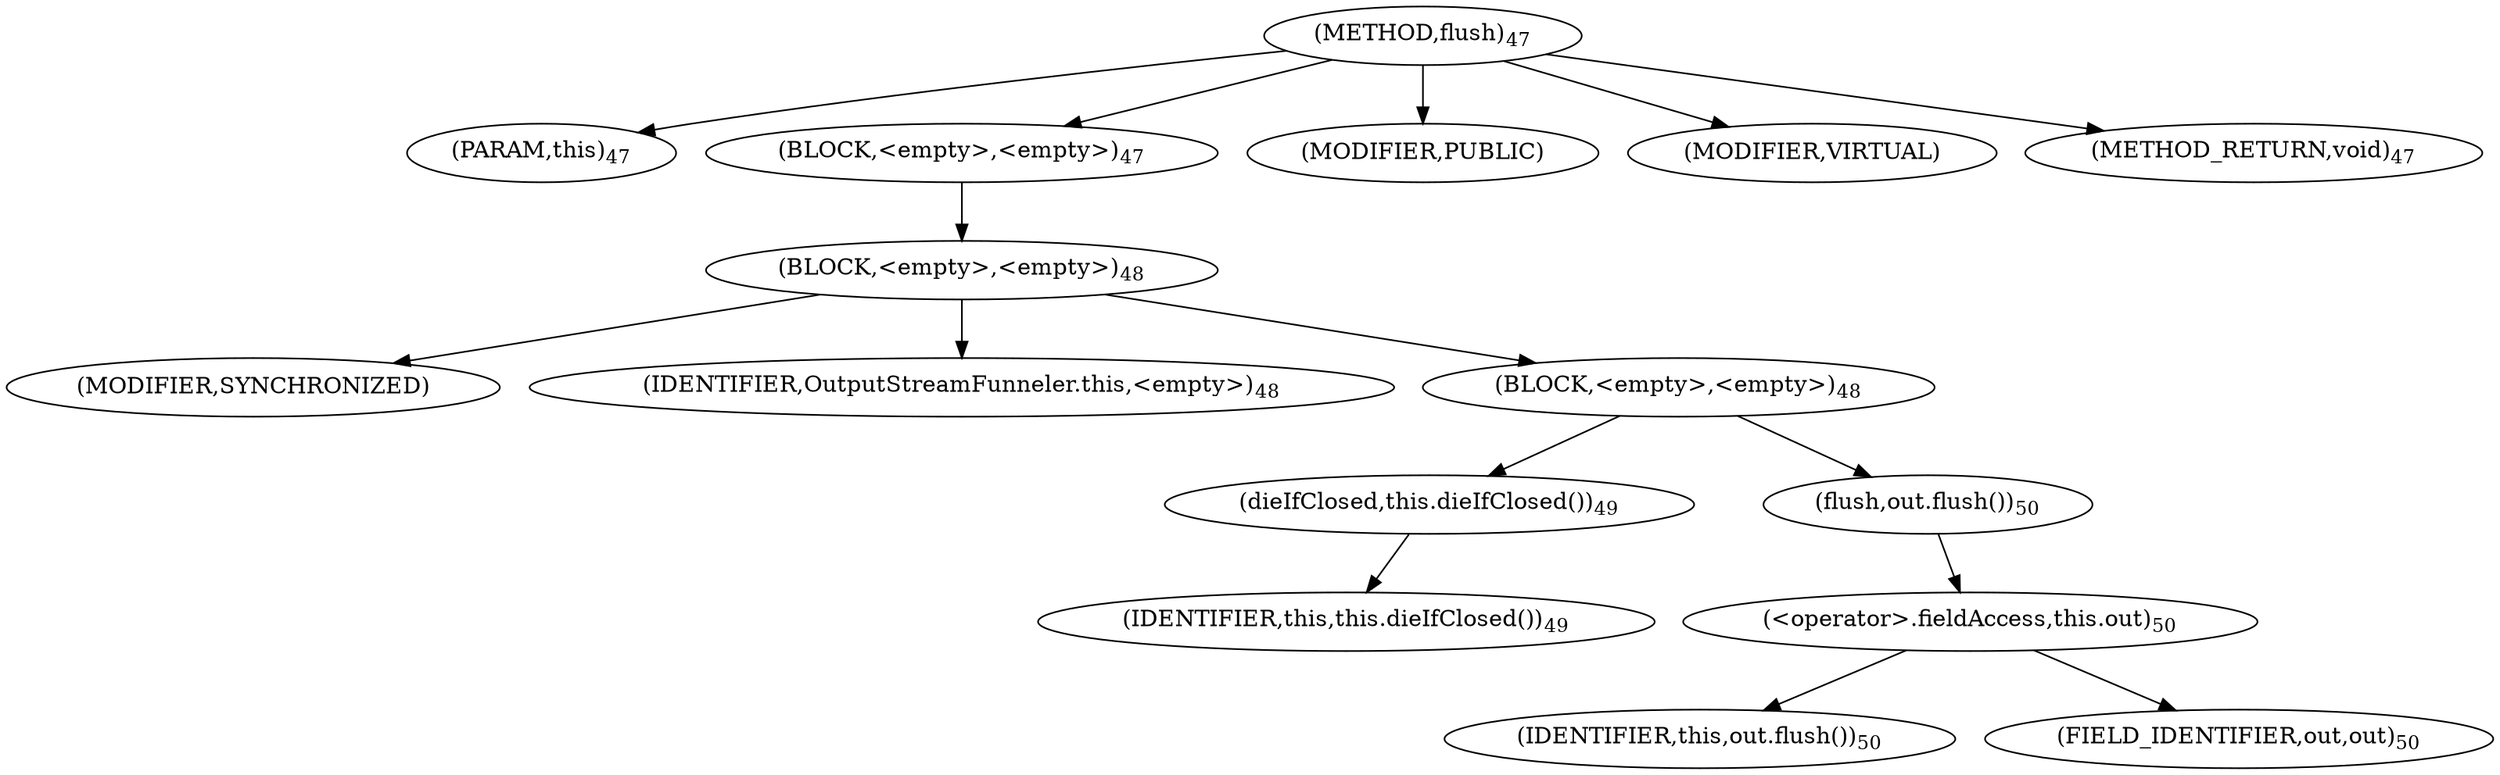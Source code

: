 digraph "flush" {  
"83" [label = <(METHOD,flush)<SUB>47</SUB>> ]
"6" [label = <(PARAM,this)<SUB>47</SUB>> ]
"84" [label = <(BLOCK,&lt;empty&gt;,&lt;empty&gt;)<SUB>47</SUB>> ]
"85" [label = <(BLOCK,&lt;empty&gt;,&lt;empty&gt;)<SUB>48</SUB>> ]
"86" [label = <(MODIFIER,SYNCHRONIZED)> ]
"5" [label = <(IDENTIFIER,OutputStreamFunneler.this,&lt;empty&gt;)<SUB>48</SUB>> ]
"87" [label = <(BLOCK,&lt;empty&gt;,&lt;empty&gt;)<SUB>48</SUB>> ]
"88" [label = <(dieIfClosed,this.dieIfClosed())<SUB>49</SUB>> ]
"7" [label = <(IDENTIFIER,this,this.dieIfClosed())<SUB>49</SUB>> ]
"89" [label = <(flush,out.flush())<SUB>50</SUB>> ]
"90" [label = <(&lt;operator&gt;.fieldAccess,this.out)<SUB>50</SUB>> ]
"91" [label = <(IDENTIFIER,this,out.flush())<SUB>50</SUB>> ]
"92" [label = <(FIELD_IDENTIFIER,out,out)<SUB>50</SUB>> ]
"93" [label = <(MODIFIER,PUBLIC)> ]
"94" [label = <(MODIFIER,VIRTUAL)> ]
"95" [label = <(METHOD_RETURN,void)<SUB>47</SUB>> ]
  "83" -> "6" 
  "83" -> "84" 
  "83" -> "93" 
  "83" -> "94" 
  "83" -> "95" 
  "84" -> "85" 
  "85" -> "86" 
  "85" -> "5" 
  "85" -> "87" 
  "87" -> "88" 
  "87" -> "89" 
  "88" -> "7" 
  "89" -> "90" 
  "90" -> "91" 
  "90" -> "92" 
}
